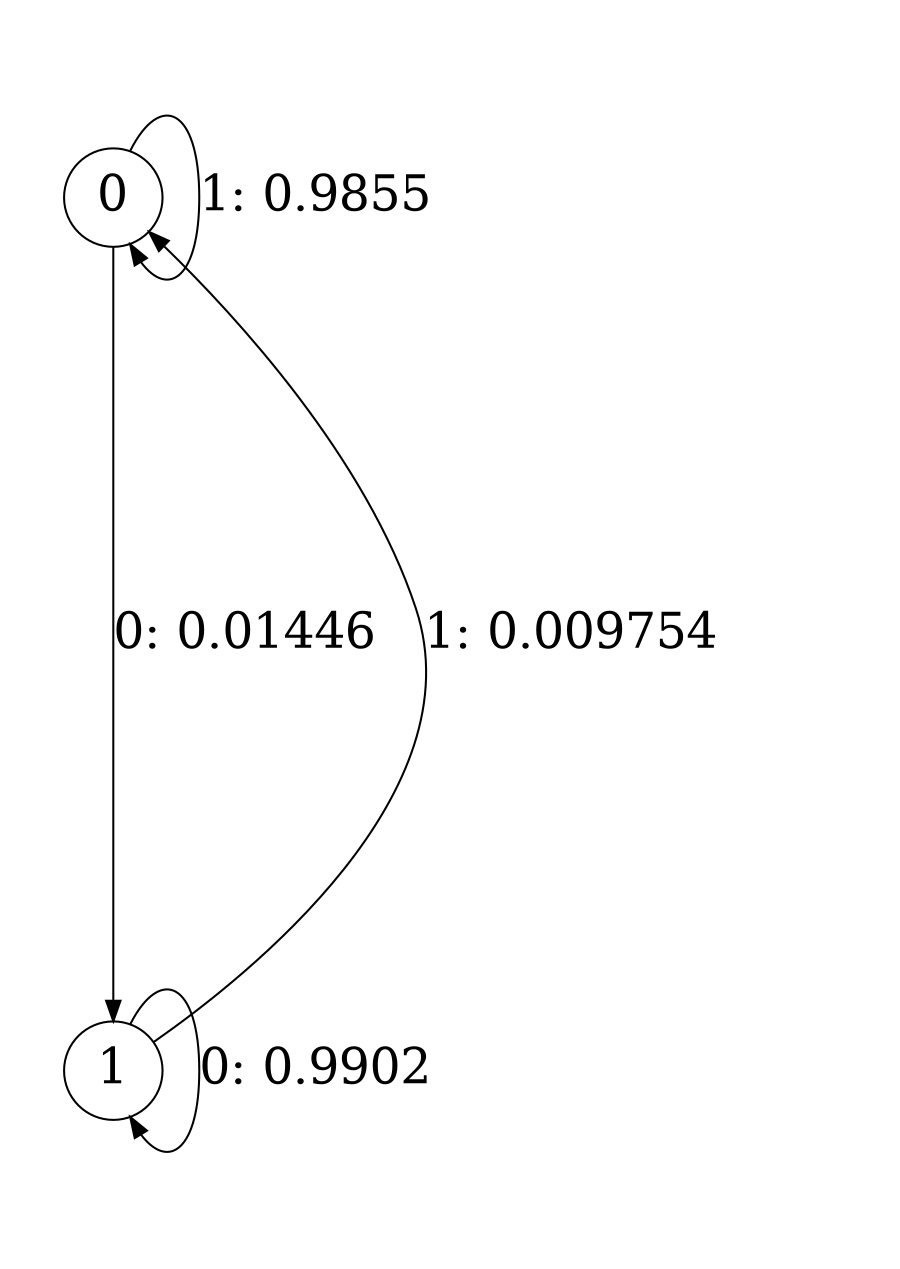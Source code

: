 digraph "ch4_both_grouped_diff_L3" {
size = "6,8.5";
ratio = "fill";
node [shape = circle];
node [fontsize = 24];
edge [fontsize = 24];
0 -> 1 [label = "0: 0.01446  "];
0 -> 0 [label = "1: 0.9855   "];
1 -> 1 [label = "0: 0.9902   "];
1 -> 0 [label = "1: 0.009754  "];
}